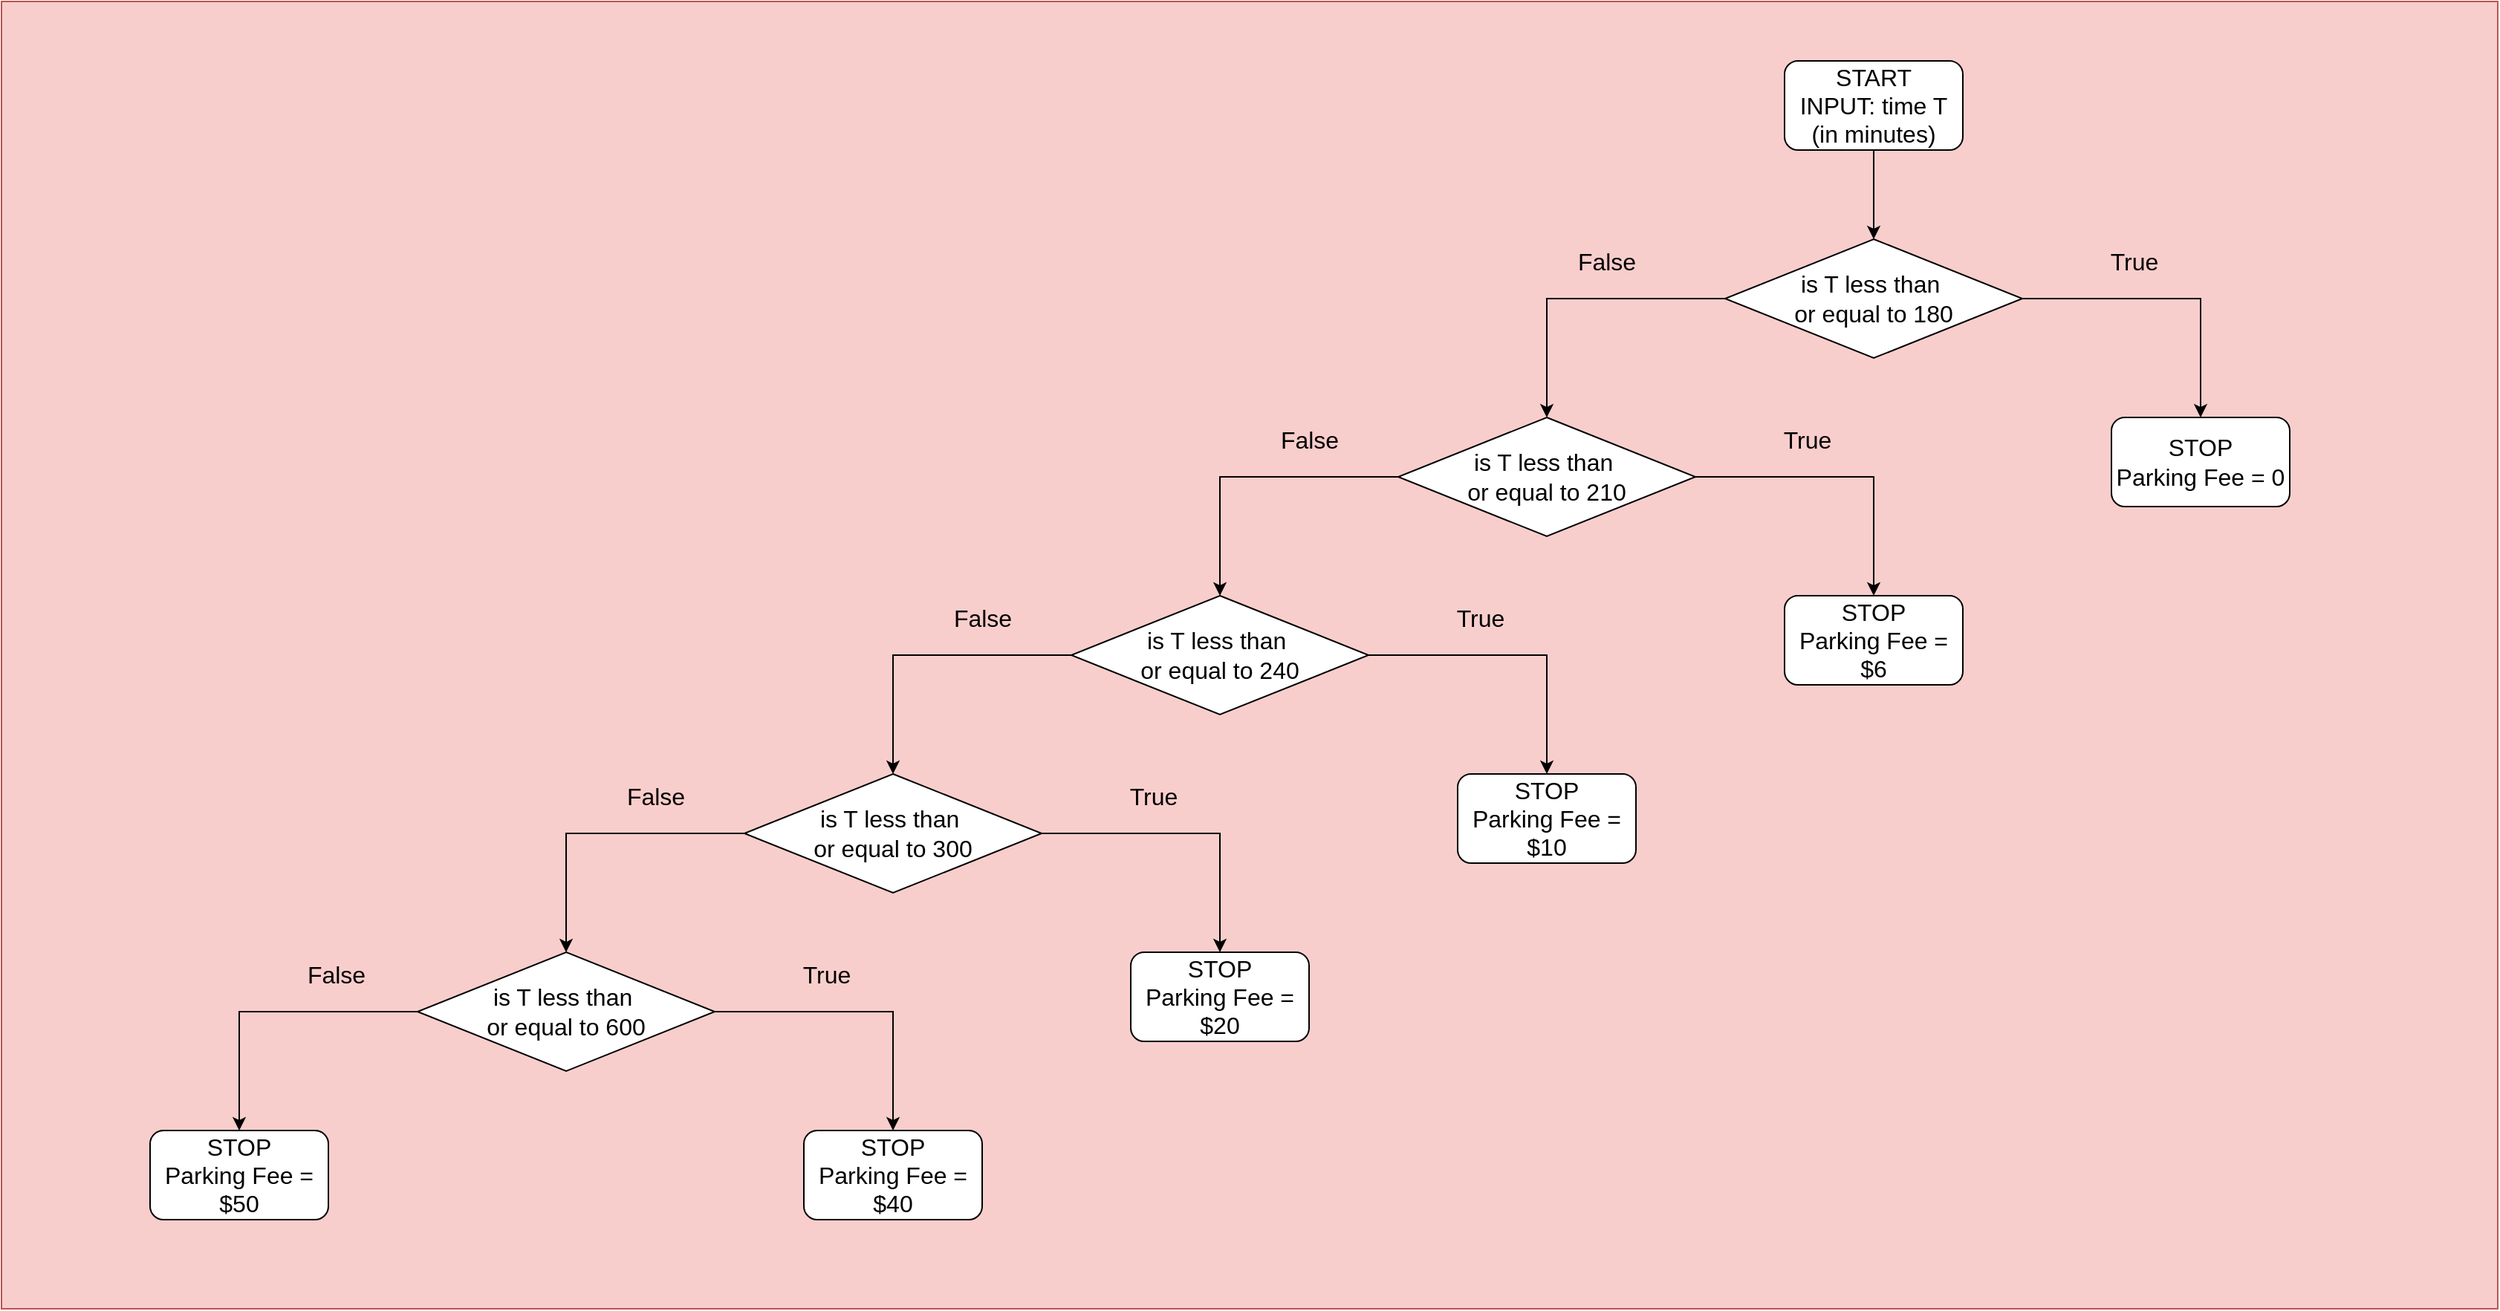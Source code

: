 <mxfile version="24.7.7">
  <diagram name="Page-1" id="IT8k9cWbNbt9AyzxBjVA">
    <mxGraphModel dx="2290" dy="795" grid="1" gridSize="10" guides="1" tooltips="1" connect="1" arrows="1" fold="1" page="1" pageScale="1" pageWidth="850" pageHeight="1100" math="0" shadow="0">
      <root>
        <mxCell id="0" />
        <mxCell id="1" parent="0" />
        <mxCell id="HWcQ_Y_tHyOPNOysABZA-34" value="" style="rounded=0;whiteSpace=wrap;html=1;fillColor=#f8cecc;strokeColor=#b85450;fontSize=16;" vertex="1" parent="1">
          <mxGeometry x="-480" width="1680" height="880" as="geometry" />
        </mxCell>
        <mxCell id="HWcQ_Y_tHyOPNOysABZA-1" value="START&lt;div style=&quot;font-size: 16px;&quot;&gt;INPUT: time T (in minutes)&lt;/div&gt;" style="rounded=1;whiteSpace=wrap;html=1;fontSize=16;" vertex="1" parent="1">
          <mxGeometry x="720" y="40" width="120" height="60" as="geometry" />
        </mxCell>
        <mxCell id="HWcQ_Y_tHyOPNOysABZA-2" value="" style="endArrow=classic;html=1;rounded=0;fontSize=16;" edge="1" parent="1">
          <mxGeometry width="50" height="50" relative="1" as="geometry">
            <mxPoint x="780" y="100" as="sourcePoint" />
            <mxPoint x="780" y="160" as="targetPoint" />
          </mxGeometry>
        </mxCell>
        <mxCell id="HWcQ_Y_tHyOPNOysABZA-3" value="is T less than&amp;nbsp;&lt;div&gt;or equal to 180&lt;/div&gt;" style="rhombus;whiteSpace=wrap;html=1;fontSize=16;" vertex="1" parent="1">
          <mxGeometry x="680" y="160" width="200" height="80" as="geometry" />
        </mxCell>
        <mxCell id="HWcQ_Y_tHyOPNOysABZA-4" value="" style="endArrow=classic;html=1;rounded=0;fontSize=16;" edge="1" parent="1">
          <mxGeometry width="50" height="50" relative="1" as="geometry">
            <mxPoint x="880" y="200" as="sourcePoint" />
            <mxPoint x="1000" y="280" as="targetPoint" />
            <Array as="points">
              <mxPoint x="1000" y="200" />
            </Array>
          </mxGeometry>
        </mxCell>
        <mxCell id="HWcQ_Y_tHyOPNOysABZA-5" value="" style="endArrow=classic;html=1;rounded=0;fontSize=16;" edge="1" parent="1">
          <mxGeometry width="50" height="50" relative="1" as="geometry">
            <mxPoint x="680" y="200" as="sourcePoint" />
            <mxPoint x="560" y="280" as="targetPoint" />
            <Array as="points">
              <mxPoint x="560" y="200" />
            </Array>
          </mxGeometry>
        </mxCell>
        <mxCell id="HWcQ_Y_tHyOPNOysABZA-6" value="False" style="text;html=1;align=center;verticalAlign=middle;resizable=0;points=[];autosize=1;strokeColor=none;fillColor=none;fontSize=16;" vertex="1" parent="1">
          <mxGeometry x="570" y="160" width="60" height="30" as="geometry" />
        </mxCell>
        <mxCell id="HWcQ_Y_tHyOPNOysABZA-7" value="True" style="text;html=1;align=center;verticalAlign=middle;resizable=0;points=[];autosize=1;strokeColor=none;fillColor=none;fontSize=16;" vertex="1" parent="1">
          <mxGeometry x="925" y="160" width="60" height="30" as="geometry" />
        </mxCell>
        <mxCell id="HWcQ_Y_tHyOPNOysABZA-8" value="STOP&lt;br style=&quot;font-size: 16px;&quot;&gt;Parking Fee = 0" style="rounded=1;whiteSpace=wrap;html=1;fontSize=16;" vertex="1" parent="1">
          <mxGeometry x="940" y="280" width="120" height="60" as="geometry" />
        </mxCell>
        <mxCell id="HWcQ_Y_tHyOPNOysABZA-9" value="is T less than&amp;nbsp;&lt;div&gt;or equal to 210&lt;/div&gt;" style="rhombus;whiteSpace=wrap;html=1;fontSize=16;" vertex="1" parent="1">
          <mxGeometry x="460" y="280" width="200" height="80" as="geometry" />
        </mxCell>
        <mxCell id="HWcQ_Y_tHyOPNOysABZA-10" value="" style="endArrow=classic;html=1;rounded=0;fontSize=16;" edge="1" parent="1">
          <mxGeometry width="50" height="50" relative="1" as="geometry">
            <mxPoint x="660" y="320" as="sourcePoint" />
            <mxPoint x="780" y="400" as="targetPoint" />
            <Array as="points">
              <mxPoint x="780" y="320" />
            </Array>
          </mxGeometry>
        </mxCell>
        <mxCell id="HWcQ_Y_tHyOPNOysABZA-11" value="True" style="text;html=1;align=center;verticalAlign=middle;resizable=0;points=[];autosize=1;strokeColor=none;fillColor=none;fontSize=16;" vertex="1" parent="1">
          <mxGeometry x="705" y="280" width="60" height="30" as="geometry" />
        </mxCell>
        <mxCell id="HWcQ_Y_tHyOPNOysABZA-12" value="STOP&lt;br style=&quot;font-size: 16px;&quot;&gt;Parking Fee = $6" style="rounded=1;whiteSpace=wrap;html=1;fontSize=16;" vertex="1" parent="1">
          <mxGeometry x="720" y="400" width="120" height="60" as="geometry" />
        </mxCell>
        <mxCell id="HWcQ_Y_tHyOPNOysABZA-13" value="" style="endArrow=classic;html=1;rounded=0;fontSize=16;" edge="1" parent="1">
          <mxGeometry width="50" height="50" relative="1" as="geometry">
            <mxPoint x="460" y="320" as="sourcePoint" />
            <mxPoint x="340" y="400" as="targetPoint" />
            <Array as="points">
              <mxPoint x="340" y="320" />
            </Array>
          </mxGeometry>
        </mxCell>
        <mxCell id="HWcQ_Y_tHyOPNOysABZA-14" value="is T less than&amp;nbsp;&lt;div&gt;or equal to 240&lt;/div&gt;" style="rhombus;whiteSpace=wrap;html=1;fontSize=16;" vertex="1" parent="1">
          <mxGeometry x="240" y="400" width="200" height="80" as="geometry" />
        </mxCell>
        <mxCell id="HWcQ_Y_tHyOPNOysABZA-15" value="" style="endArrow=classic;html=1;rounded=0;fontSize=16;" edge="1" parent="1">
          <mxGeometry width="50" height="50" relative="1" as="geometry">
            <mxPoint x="440" y="440" as="sourcePoint" />
            <mxPoint x="560" y="520" as="targetPoint" />
            <Array as="points">
              <mxPoint x="560" y="440" />
            </Array>
          </mxGeometry>
        </mxCell>
        <mxCell id="HWcQ_Y_tHyOPNOysABZA-16" value="True" style="text;html=1;align=center;verticalAlign=middle;resizable=0;points=[];autosize=1;strokeColor=none;fillColor=none;fontSize=16;" vertex="1" parent="1">
          <mxGeometry x="485" y="400" width="60" height="30" as="geometry" />
        </mxCell>
        <mxCell id="HWcQ_Y_tHyOPNOysABZA-17" value="STOP&lt;br style=&quot;font-size: 16px;&quot;&gt;Parking Fee = $10" style="rounded=1;whiteSpace=wrap;html=1;fontSize=16;" vertex="1" parent="1">
          <mxGeometry x="500" y="520" width="120" height="60" as="geometry" />
        </mxCell>
        <mxCell id="HWcQ_Y_tHyOPNOysABZA-18" value="False" style="text;html=1;align=center;verticalAlign=middle;resizable=0;points=[];autosize=1;strokeColor=none;fillColor=none;fontSize=16;" vertex="1" parent="1">
          <mxGeometry x="370" y="280" width="60" height="30" as="geometry" />
        </mxCell>
        <mxCell id="HWcQ_Y_tHyOPNOysABZA-19" value="" style="endArrow=classic;html=1;rounded=0;fontSize=16;" edge="1" parent="1">
          <mxGeometry width="50" height="50" relative="1" as="geometry">
            <mxPoint x="240" y="440" as="sourcePoint" />
            <mxPoint x="120" y="520" as="targetPoint" />
            <Array as="points">
              <mxPoint x="120" y="440" />
            </Array>
          </mxGeometry>
        </mxCell>
        <mxCell id="HWcQ_Y_tHyOPNOysABZA-20" value="is T less than&amp;nbsp;&lt;div&gt;or equal to 300&lt;/div&gt;" style="rhombus;whiteSpace=wrap;html=1;fontSize=16;" vertex="1" parent="1">
          <mxGeometry x="20" y="520" width="200" height="80" as="geometry" />
        </mxCell>
        <mxCell id="HWcQ_Y_tHyOPNOysABZA-21" value="" style="endArrow=classic;html=1;rounded=0;fontSize=16;" edge="1" parent="1">
          <mxGeometry width="50" height="50" relative="1" as="geometry">
            <mxPoint x="220" y="560" as="sourcePoint" />
            <mxPoint x="340" y="640" as="targetPoint" />
            <Array as="points">
              <mxPoint x="340" y="560" />
            </Array>
          </mxGeometry>
        </mxCell>
        <mxCell id="HWcQ_Y_tHyOPNOysABZA-22" value="True" style="text;html=1;align=center;verticalAlign=middle;resizable=0;points=[];autosize=1;strokeColor=none;fillColor=none;fontSize=16;" vertex="1" parent="1">
          <mxGeometry x="265" y="520" width="60" height="30" as="geometry" />
        </mxCell>
        <mxCell id="HWcQ_Y_tHyOPNOysABZA-23" value="STOP&lt;br style=&quot;font-size: 16px;&quot;&gt;Parking Fee = $20" style="rounded=1;whiteSpace=wrap;html=1;fontSize=16;" vertex="1" parent="1">
          <mxGeometry x="280" y="640" width="120" height="60" as="geometry" />
        </mxCell>
        <mxCell id="HWcQ_Y_tHyOPNOysABZA-24" value="False" style="text;html=1;align=center;verticalAlign=middle;resizable=0;points=[];autosize=1;strokeColor=none;fillColor=none;fontSize=16;" vertex="1" parent="1">
          <mxGeometry x="150" y="400" width="60" height="30" as="geometry" />
        </mxCell>
        <mxCell id="HWcQ_Y_tHyOPNOysABZA-25" value="" style="endArrow=classic;html=1;rounded=0;fontSize=16;" edge="1" parent="1">
          <mxGeometry width="50" height="50" relative="1" as="geometry">
            <mxPoint x="20" y="560" as="sourcePoint" />
            <mxPoint x="-100" y="640" as="targetPoint" />
            <Array as="points">
              <mxPoint x="-100" y="560" />
            </Array>
          </mxGeometry>
        </mxCell>
        <mxCell id="HWcQ_Y_tHyOPNOysABZA-26" value="is T less than&amp;nbsp;&lt;div&gt;or equal to 600&lt;/div&gt;" style="rhombus;whiteSpace=wrap;html=1;fontSize=16;" vertex="1" parent="1">
          <mxGeometry x="-200" y="640" width="200" height="80" as="geometry" />
        </mxCell>
        <mxCell id="HWcQ_Y_tHyOPNOysABZA-27" value="" style="endArrow=classic;html=1;rounded=0;fontSize=16;" edge="1" parent="1">
          <mxGeometry width="50" height="50" relative="1" as="geometry">
            <mxPoint y="680" as="sourcePoint" />
            <mxPoint x="120" y="760" as="targetPoint" />
            <Array as="points">
              <mxPoint x="120" y="680" />
            </Array>
          </mxGeometry>
        </mxCell>
        <mxCell id="HWcQ_Y_tHyOPNOysABZA-28" value="True" style="text;html=1;align=center;verticalAlign=middle;resizable=0;points=[];autosize=1;strokeColor=none;fillColor=none;fontSize=16;" vertex="1" parent="1">
          <mxGeometry x="45" y="640" width="60" height="30" as="geometry" />
        </mxCell>
        <mxCell id="HWcQ_Y_tHyOPNOysABZA-29" value="STOP&lt;br style=&quot;font-size: 16px;&quot;&gt;Parking Fee = $40" style="rounded=1;whiteSpace=wrap;html=1;fontSize=16;" vertex="1" parent="1">
          <mxGeometry x="60" y="760" width="120" height="60" as="geometry" />
        </mxCell>
        <mxCell id="HWcQ_Y_tHyOPNOysABZA-30" value="False" style="text;html=1;align=center;verticalAlign=middle;resizable=0;points=[];autosize=1;strokeColor=none;fillColor=none;fontSize=16;" vertex="1" parent="1">
          <mxGeometry x="-70" y="520" width="60" height="30" as="geometry" />
        </mxCell>
        <mxCell id="HWcQ_Y_tHyOPNOysABZA-31" value="" style="endArrow=classic;html=1;rounded=0;fontSize=16;" edge="1" parent="1">
          <mxGeometry width="50" height="50" relative="1" as="geometry">
            <mxPoint x="-200" y="680" as="sourcePoint" />
            <mxPoint x="-320" y="760" as="targetPoint" />
            <Array as="points">
              <mxPoint x="-320" y="680" />
            </Array>
          </mxGeometry>
        </mxCell>
        <mxCell id="HWcQ_Y_tHyOPNOysABZA-32" value="False" style="text;html=1;align=center;verticalAlign=middle;resizable=0;points=[];autosize=1;strokeColor=none;fillColor=none;fontSize=16;" vertex="1" parent="1">
          <mxGeometry x="-285" y="640" width="60" height="30" as="geometry" />
        </mxCell>
        <mxCell id="HWcQ_Y_tHyOPNOysABZA-33" value="STOP&lt;br style=&quot;font-size: 16px;&quot;&gt;Parking Fee = $50" style="rounded=1;whiteSpace=wrap;html=1;fontSize=16;" vertex="1" parent="1">
          <mxGeometry x="-380" y="760" width="120" height="60" as="geometry" />
        </mxCell>
      </root>
    </mxGraphModel>
  </diagram>
</mxfile>
